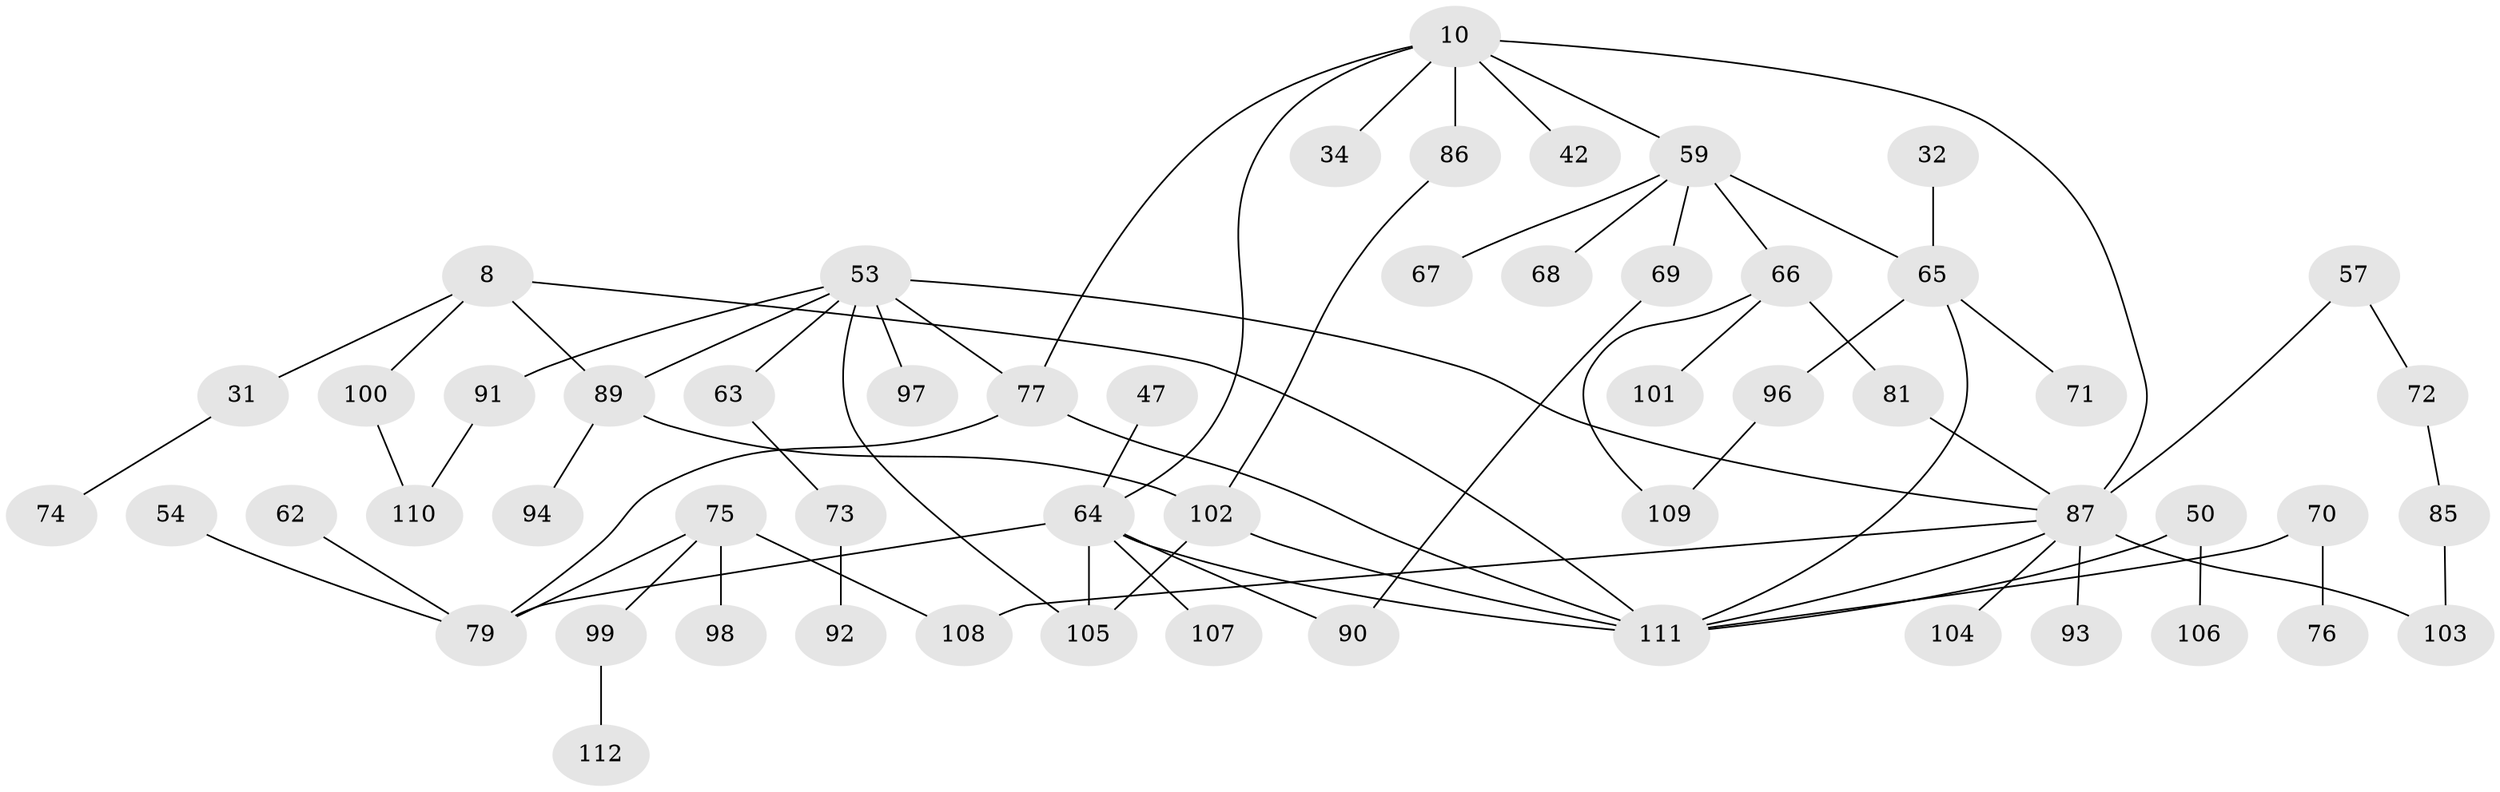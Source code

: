 // original degree distribution, {5: 0.03571428571428571, 9: 0.008928571428571428, 4: 0.09821428571428571, 2: 0.3392857142857143, 6: 0.017857142857142856, 3: 0.19642857142857142, 8: 0.008928571428571428, 1: 0.29464285714285715}
// Generated by graph-tools (version 1.1) at 2025/42/03/09/25 04:42:00]
// undirected, 56 vertices, 71 edges
graph export_dot {
graph [start="1"]
  node [color=gray90,style=filled];
  8;
  10;
  31 [super="+30"];
  32;
  34;
  42;
  47;
  50;
  53 [super="+20+19"];
  54;
  57;
  59 [super="+35+38"];
  62;
  63;
  64 [super="+7+17+40+55+45+56"];
  65 [super="+18+12+6"];
  66;
  67;
  68;
  69;
  70;
  71;
  72;
  73;
  74;
  75 [super="+61+58"];
  76;
  77 [super="+4+52"];
  79 [super="+46"];
  81;
  85;
  86 [super="+82"];
  87 [super="+28+33+44+49+23"];
  89 [super="+39+80"];
  90;
  91;
  92;
  93;
  94;
  96 [super="+29+83"];
  97;
  98;
  99;
  100 [super="+51+84+95"];
  101;
  102 [super="+88"];
  103;
  104;
  105 [super="+22"];
  106;
  107;
  108;
  109;
  110;
  111 [super="+13"];
  112;
  8 -- 31 [weight=2];
  8 -- 111;
  8 -- 89 [weight=2];
  8 -- 100;
  10 -- 34;
  10 -- 42;
  10 -- 86 [weight=2];
  10 -- 64;
  10 -- 87;
  10 -- 59;
  10 -- 77;
  31 -- 74;
  32 -- 65;
  47 -- 64;
  50 -- 106;
  50 -- 111;
  53 -- 97;
  53 -- 89;
  53 -- 105;
  53 -- 91;
  53 -- 63;
  53 -- 77 [weight=2];
  53 -- 87;
  54 -- 79;
  57 -- 72;
  57 -- 87;
  59 -- 65 [weight=2];
  59 -- 66;
  59 -- 67;
  59 -- 68;
  59 -- 69;
  62 -- 79;
  63 -- 73;
  64 -- 111 [weight=2];
  64 -- 105;
  64 -- 79;
  64 -- 107;
  64 -- 90;
  65 -- 71;
  65 -- 111 [weight=2];
  65 -- 96;
  66 -- 81;
  66 -- 101;
  66 -- 109;
  69 -- 90;
  70 -- 76;
  70 -- 111;
  72 -- 85;
  73 -- 92;
  75 -- 98;
  75 -- 108;
  75 -- 99;
  75 -- 79;
  77 -- 111;
  77 -- 79;
  81 -- 87;
  85 -- 103;
  86 -- 102;
  87 -- 103;
  87 -- 111;
  87 -- 104;
  87 -- 93;
  87 -- 108;
  89 -- 94;
  89 -- 102;
  91 -- 110;
  96 -- 109;
  99 -- 112;
  100 -- 110;
  102 -- 105;
  102 -- 111;
}
